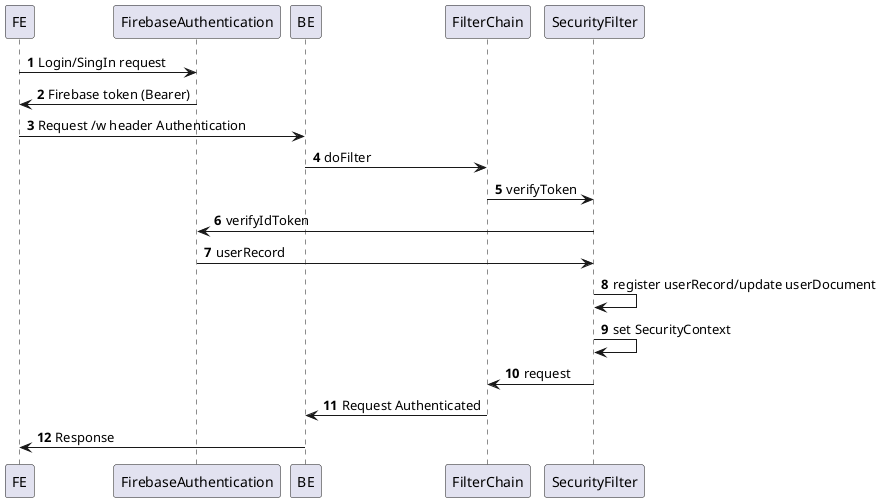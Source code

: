 @startuml
'https://plantuml.com/sequence-diagram

autonumber

FE -> FirebaseAuthentication: Login/SingIn request
FirebaseAuthentication -> FE: Firebase token (Bearer)

FE -> BE: Request /w header Authentication
BE -> FilterChain: doFilter
FilterChain -> SecurityFilter : verifyToken
SecurityFilter -> FirebaseAuthentication: verifyIdToken
FirebaseAuthentication -> SecurityFilter: userRecord
SecurityFilter -> SecurityFilter: register userRecord/update userDocument
SecurityFilter -> SecurityFilter: set SecurityContext
SecurityFilter -> FilterChain: request
FilterChain -> BE: Request Authenticated
BE -> FE: Response
@enduml
